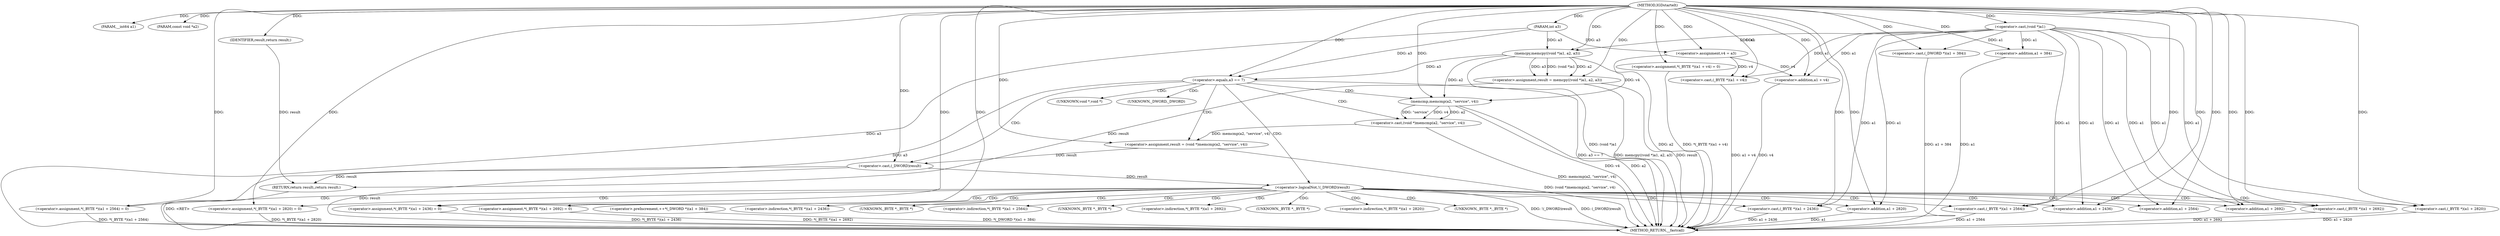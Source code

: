 digraph IGDstartelt {  
"1000103" [label = "(METHOD,IGDstartelt)" ]
"1000189" [label = "(METHOD_RETURN,__fastcall)" ]
"1000104" [label = "(PARAM,__int64 a1)" ]
"1000105" [label = "(PARAM,const void *a2)" ]
"1000106" [label = "(PARAM,int a3)" ]
"1000110" [label = "(<operator>.assignment,v4 = a3)" ]
"1000113" [label = "(<operator>.assignment,result = memcpy((void *)a1, a2, a3))" ]
"1000115" [label = "(memcpy,memcpy((void *)a1, a2, a3))" ]
"1000116" [label = "(<operator>.cast,(void *)a1)" ]
"1000121" [label = "(<operator>.assignment,*(_BYTE *)(a1 + v4) = 0)" ]
"1000123" [label = "(<operator>.cast,(_BYTE *)(a1 + v4))" ]
"1000125" [label = "(<operator>.addition,a1 + v4)" ]
"1000129" [label = "(<operator>.preIncrement,++*(_DWORD *)(a1 + 384))" ]
"1000131" [label = "(<operator>.cast,(_DWORD *)(a1 + 384))" ]
"1000133" [label = "(<operator>.addition,a1 + 384)" ]
"1000137" [label = "(<operator>.equals,a3 == 7)" ]
"1000141" [label = "(<operator>.assignment,result = (void *)memcmp(a2, \"service\", v4))" ]
"1000143" [label = "(<operator>.cast,(void *)memcmp(a2, \"service\", v4))" ]
"1000145" [label = "(memcmp,memcmp(a2, \"service\", v4))" ]
"1000150" [label = "(<operator>.logicalNot,!(_DWORD)result)" ]
"1000151" [label = "(<operator>.cast,(_DWORD)result)" ]
"1000155" [label = "(<operator>.assignment,*(_BYTE *)(a1 + 2436) = 0)" ]
"1000157" [label = "(<operator>.cast,(_BYTE *)(a1 + 2436))" ]
"1000159" [label = "(<operator>.addition,a1 + 2436)" ]
"1000163" [label = "(<operator>.assignment,*(_BYTE *)(a1 + 2564) = 0)" ]
"1000165" [label = "(<operator>.cast,(_BYTE *)(a1 + 2564))" ]
"1000167" [label = "(<operator>.addition,a1 + 2564)" ]
"1000171" [label = "(<operator>.assignment,*(_BYTE *)(a1 + 2692) = 0)" ]
"1000173" [label = "(<operator>.cast,(_BYTE *)(a1 + 2692))" ]
"1000175" [label = "(<operator>.addition,a1 + 2692)" ]
"1000179" [label = "(<operator>.assignment,*(_BYTE *)(a1 + 2820) = 0)" ]
"1000181" [label = "(<operator>.cast,(_BYTE *)(a1 + 2820))" ]
"1000183" [label = "(<operator>.addition,a1 + 2820)" ]
"1000187" [label = "(RETURN,return result;,return result;)" ]
"1000188" [label = "(IDENTIFIER,result,return result;)" ]
"1000144" [label = "(UNKNOWN,void *,void *)" ]
"1000152" [label = "(UNKNOWN,_DWORD,_DWORD)" ]
"1000156" [label = "(<operator>.indirection,*(_BYTE *)(a1 + 2436))" ]
"1000158" [label = "(UNKNOWN,_BYTE *,_BYTE *)" ]
"1000164" [label = "(<operator>.indirection,*(_BYTE *)(a1 + 2564))" ]
"1000166" [label = "(UNKNOWN,_BYTE *,_BYTE *)" ]
"1000172" [label = "(<operator>.indirection,*(_BYTE *)(a1 + 2692))" ]
"1000174" [label = "(UNKNOWN,_BYTE *,_BYTE *)" ]
"1000180" [label = "(<operator>.indirection,*(_BYTE *)(a1 + 2820))" ]
"1000182" [label = "(UNKNOWN,_BYTE *,_BYTE *)" ]
  "1000187" -> "1000189"  [ label = "DDG: <RET>"] 
  "1000141" -> "1000189"  [ label = "DDG: (void *)memcmp(a2, \"service\", v4)"] 
  "1000115" -> "1000189"  [ label = "DDG: a2"] 
  "1000137" -> "1000189"  [ label = "DDG: a3"] 
  "1000157" -> "1000189"  [ label = "DDG: a1 + 2436"] 
  "1000155" -> "1000189"  [ label = "DDG: *(_BYTE *)(a1 + 2436)"] 
  "1000113" -> "1000189"  [ label = "DDG: result"] 
  "1000143" -> "1000189"  [ label = "DDG: memcmp(a2, \"service\", v4)"] 
  "1000163" -> "1000189"  [ label = "DDG: *(_BYTE *)(a1 + 2564)"] 
  "1000165" -> "1000189"  [ label = "DDG: a1 + 2564"] 
  "1000125" -> "1000189"  [ label = "DDG: v4"] 
  "1000121" -> "1000189"  [ label = "DDG: *(_BYTE *)(a1 + v4)"] 
  "1000183" -> "1000189"  [ label = "DDG: a1"] 
  "1000129" -> "1000189"  [ label = "DDG: *(_DWORD *)(a1 + 384)"] 
  "1000137" -> "1000189"  [ label = "DDG: a3 == 7"] 
  "1000133" -> "1000189"  [ label = "DDG: a1"] 
  "1000151" -> "1000189"  [ label = "DDG: result"] 
  "1000181" -> "1000189"  [ label = "DDG: a1 + 2820"] 
  "1000131" -> "1000189"  [ label = "DDG: a1 + 384"] 
  "1000150" -> "1000189"  [ label = "DDG: !(_DWORD)result"] 
  "1000179" -> "1000189"  [ label = "DDG: *(_BYTE *)(a1 + 2820)"] 
  "1000145" -> "1000189"  [ label = "DDG: v4"] 
  "1000115" -> "1000189"  [ label = "DDG: (void *)a1"] 
  "1000113" -> "1000189"  [ label = "DDG: memcpy((void *)a1, a2, a3)"] 
  "1000123" -> "1000189"  [ label = "DDG: a1 + v4"] 
  "1000173" -> "1000189"  [ label = "DDG: a1 + 2692"] 
  "1000171" -> "1000189"  [ label = "DDG: *(_BYTE *)(a1 + 2692)"] 
  "1000145" -> "1000189"  [ label = "DDG: a2"] 
  "1000150" -> "1000189"  [ label = "DDG: (_DWORD)result"] 
  "1000106" -> "1000189"  [ label = "DDG: a3"] 
  "1000103" -> "1000104"  [ label = "DDG: "] 
  "1000103" -> "1000105"  [ label = "DDG: "] 
  "1000103" -> "1000106"  [ label = "DDG: "] 
  "1000106" -> "1000110"  [ label = "DDG: a3"] 
  "1000103" -> "1000110"  [ label = "DDG: "] 
  "1000115" -> "1000113"  [ label = "DDG: (void *)a1"] 
  "1000115" -> "1000113"  [ label = "DDG: a2"] 
  "1000115" -> "1000113"  [ label = "DDG: a3"] 
  "1000103" -> "1000113"  [ label = "DDG: "] 
  "1000116" -> "1000115"  [ label = "DDG: a1"] 
  "1000103" -> "1000116"  [ label = "DDG: "] 
  "1000103" -> "1000115"  [ label = "DDG: "] 
  "1000106" -> "1000115"  [ label = "DDG: a3"] 
  "1000103" -> "1000121"  [ label = "DDG: "] 
  "1000116" -> "1000123"  [ label = "DDG: a1"] 
  "1000103" -> "1000123"  [ label = "DDG: "] 
  "1000110" -> "1000123"  [ label = "DDG: v4"] 
  "1000116" -> "1000125"  [ label = "DDG: a1"] 
  "1000103" -> "1000125"  [ label = "DDG: "] 
  "1000110" -> "1000125"  [ label = "DDG: v4"] 
  "1000103" -> "1000131"  [ label = "DDG: "] 
  "1000116" -> "1000131"  [ label = "DDG: a1"] 
  "1000103" -> "1000133"  [ label = "DDG: "] 
  "1000116" -> "1000133"  [ label = "DDG: a1"] 
  "1000115" -> "1000137"  [ label = "DDG: a3"] 
  "1000106" -> "1000137"  [ label = "DDG: a3"] 
  "1000103" -> "1000137"  [ label = "DDG: "] 
  "1000143" -> "1000141"  [ label = "DDG: memcmp(a2, \"service\", v4)"] 
  "1000103" -> "1000141"  [ label = "DDG: "] 
  "1000145" -> "1000143"  [ label = "DDG: a2"] 
  "1000145" -> "1000143"  [ label = "DDG: \"service\""] 
  "1000145" -> "1000143"  [ label = "DDG: v4"] 
  "1000115" -> "1000145"  [ label = "DDG: a2"] 
  "1000103" -> "1000145"  [ label = "DDG: "] 
  "1000110" -> "1000145"  [ label = "DDG: v4"] 
  "1000151" -> "1000150"  [ label = "DDG: result"] 
  "1000141" -> "1000151"  [ label = "DDG: result"] 
  "1000103" -> "1000151"  [ label = "DDG: "] 
  "1000103" -> "1000155"  [ label = "DDG: "] 
  "1000103" -> "1000157"  [ label = "DDG: "] 
  "1000116" -> "1000157"  [ label = "DDG: a1"] 
  "1000103" -> "1000159"  [ label = "DDG: "] 
  "1000116" -> "1000159"  [ label = "DDG: a1"] 
  "1000103" -> "1000163"  [ label = "DDG: "] 
  "1000103" -> "1000165"  [ label = "DDG: "] 
  "1000116" -> "1000165"  [ label = "DDG: a1"] 
  "1000103" -> "1000167"  [ label = "DDG: "] 
  "1000116" -> "1000167"  [ label = "DDG: a1"] 
  "1000103" -> "1000171"  [ label = "DDG: "] 
  "1000103" -> "1000173"  [ label = "DDG: "] 
  "1000116" -> "1000173"  [ label = "DDG: a1"] 
  "1000103" -> "1000175"  [ label = "DDG: "] 
  "1000116" -> "1000175"  [ label = "DDG: a1"] 
  "1000103" -> "1000179"  [ label = "DDG: "] 
  "1000103" -> "1000181"  [ label = "DDG: "] 
  "1000116" -> "1000181"  [ label = "DDG: a1"] 
  "1000103" -> "1000183"  [ label = "DDG: "] 
  "1000116" -> "1000183"  [ label = "DDG: a1"] 
  "1000188" -> "1000187"  [ label = "DDG: result"] 
  "1000151" -> "1000187"  [ label = "DDG: result"] 
  "1000113" -> "1000187"  [ label = "DDG: result"] 
  "1000103" -> "1000188"  [ label = "DDG: "] 
  "1000137" -> "1000144"  [ label = "CDG: "] 
  "1000137" -> "1000143"  [ label = "CDG: "] 
  "1000137" -> "1000141"  [ label = "CDG: "] 
  "1000137" -> "1000152"  [ label = "CDG: "] 
  "1000137" -> "1000151"  [ label = "CDG: "] 
  "1000137" -> "1000150"  [ label = "CDG: "] 
  "1000137" -> "1000145"  [ label = "CDG: "] 
  "1000150" -> "1000175"  [ label = "CDG: "] 
  "1000150" -> "1000174"  [ label = "CDG: "] 
  "1000150" -> "1000173"  [ label = "CDG: "] 
  "1000150" -> "1000172"  [ label = "CDG: "] 
  "1000150" -> "1000171"  [ label = "CDG: "] 
  "1000150" -> "1000167"  [ label = "CDG: "] 
  "1000150" -> "1000166"  [ label = "CDG: "] 
  "1000150" -> "1000165"  [ label = "CDG: "] 
  "1000150" -> "1000164"  [ label = "CDG: "] 
  "1000150" -> "1000163"  [ label = "CDG: "] 
  "1000150" -> "1000183"  [ label = "CDG: "] 
  "1000150" -> "1000182"  [ label = "CDG: "] 
  "1000150" -> "1000181"  [ label = "CDG: "] 
  "1000150" -> "1000180"  [ label = "CDG: "] 
  "1000150" -> "1000179"  [ label = "CDG: "] 
  "1000150" -> "1000159"  [ label = "CDG: "] 
  "1000150" -> "1000158"  [ label = "CDG: "] 
  "1000150" -> "1000157"  [ label = "CDG: "] 
  "1000150" -> "1000156"  [ label = "CDG: "] 
  "1000150" -> "1000155"  [ label = "CDG: "] 
}
